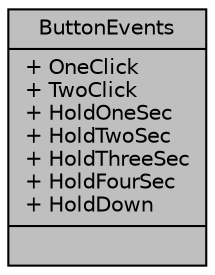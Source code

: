 digraph "ButtonEvents"
{
  edge [fontname="Helvetica",fontsize="10",labelfontname="Helvetica",labelfontsize="10"];
  node [fontname="Helvetica",fontsize="10",shape=record];
  Node1 [label="{ButtonEvents\n|+ OneClick\l+ TwoClick\l+ HoldOneSec\l+ HoldTwoSec\l+ HoldThreeSec\l+ HoldFourSec\l+ HoldDown\l|}",height=0.2,width=0.4,color="black", fillcolor="grey75", style="filled", fontcolor="black"];
}
